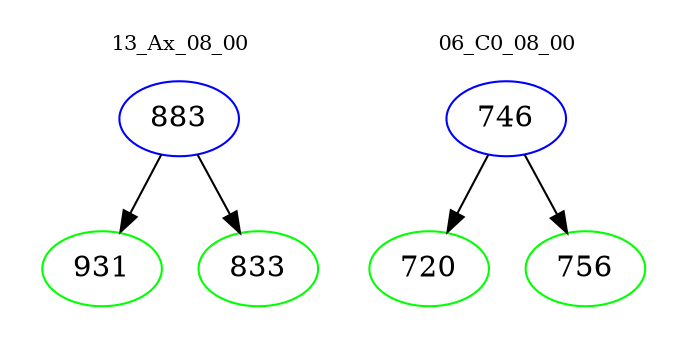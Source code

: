 digraph{
subgraph cluster_0 {
color = white
label = "13_Ax_08_00";
fontsize=10;
T0_883 [label="883", color="blue"]
T0_883 -> T0_931 [color="black"]
T0_931 [label="931", color="green"]
T0_883 -> T0_833 [color="black"]
T0_833 [label="833", color="green"]
}
subgraph cluster_1 {
color = white
label = "06_C0_08_00";
fontsize=10;
T1_746 [label="746", color="blue"]
T1_746 -> T1_720 [color="black"]
T1_720 [label="720", color="green"]
T1_746 -> T1_756 [color="black"]
T1_756 [label="756", color="green"]
}
}
